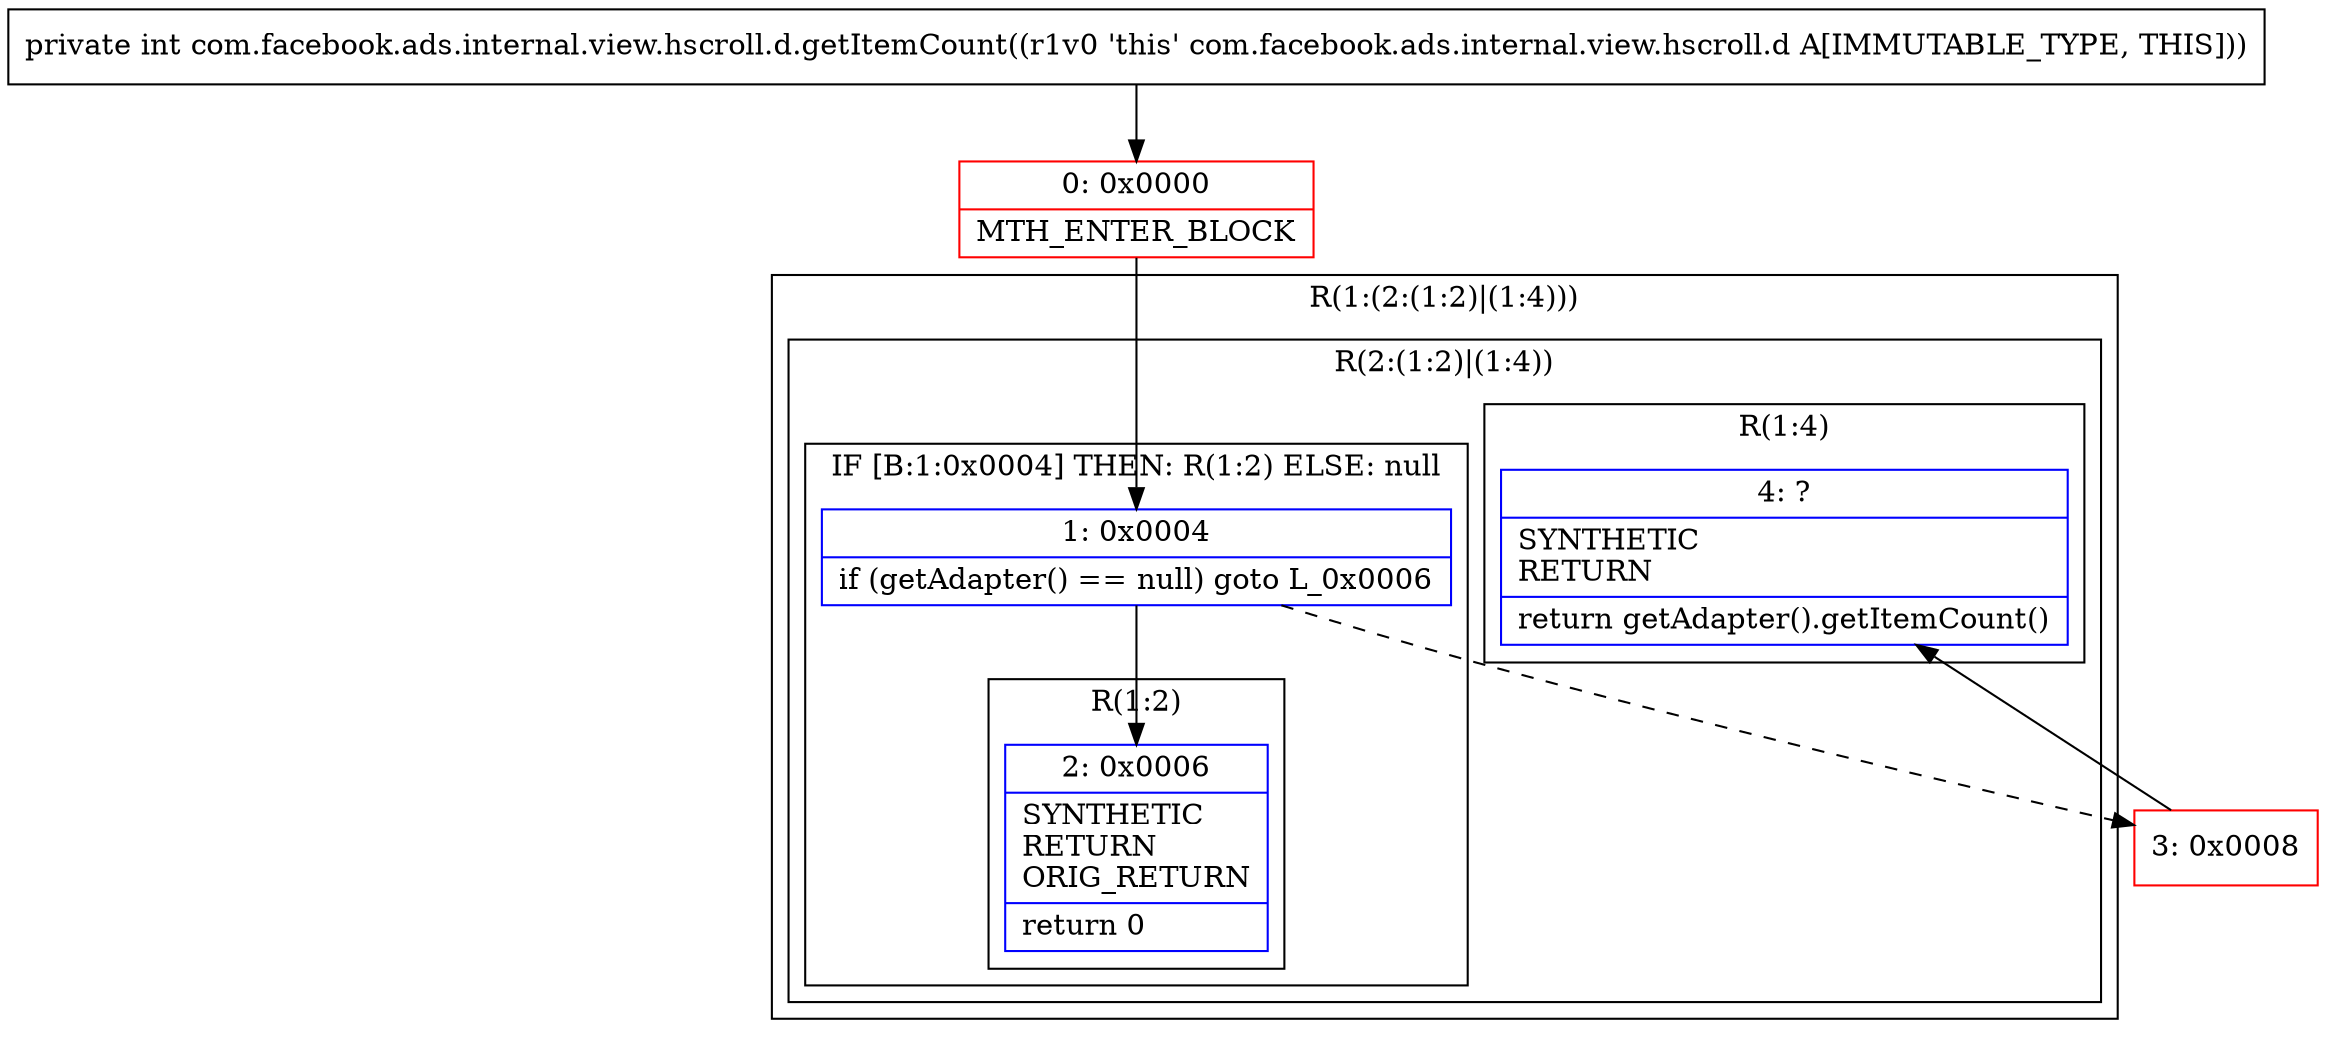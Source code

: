 digraph "CFG forcom.facebook.ads.internal.view.hscroll.d.getItemCount()I" {
subgraph cluster_Region_434357818 {
label = "R(1:(2:(1:2)|(1:4)))";
node [shape=record,color=blue];
subgraph cluster_Region_418327826 {
label = "R(2:(1:2)|(1:4))";
node [shape=record,color=blue];
subgraph cluster_IfRegion_84996072 {
label = "IF [B:1:0x0004] THEN: R(1:2) ELSE: null";
node [shape=record,color=blue];
Node_1 [shape=record,label="{1\:\ 0x0004|if (getAdapter() == null) goto L_0x0006\l}"];
subgraph cluster_Region_898012099 {
label = "R(1:2)";
node [shape=record,color=blue];
Node_2 [shape=record,label="{2\:\ 0x0006|SYNTHETIC\lRETURN\lORIG_RETURN\l|return 0\l}"];
}
}
subgraph cluster_Region_852709727 {
label = "R(1:4)";
node [shape=record,color=blue];
Node_4 [shape=record,label="{4\:\ ?|SYNTHETIC\lRETURN\l|return getAdapter().getItemCount()\l}"];
}
}
}
Node_0 [shape=record,color=red,label="{0\:\ 0x0000|MTH_ENTER_BLOCK\l}"];
Node_3 [shape=record,color=red,label="{3\:\ 0x0008}"];
MethodNode[shape=record,label="{private int com.facebook.ads.internal.view.hscroll.d.getItemCount((r1v0 'this' com.facebook.ads.internal.view.hscroll.d A[IMMUTABLE_TYPE, THIS])) }"];
MethodNode -> Node_0;
Node_1 -> Node_2;
Node_1 -> Node_3[style=dashed];
Node_0 -> Node_1;
Node_3 -> Node_4;
}

